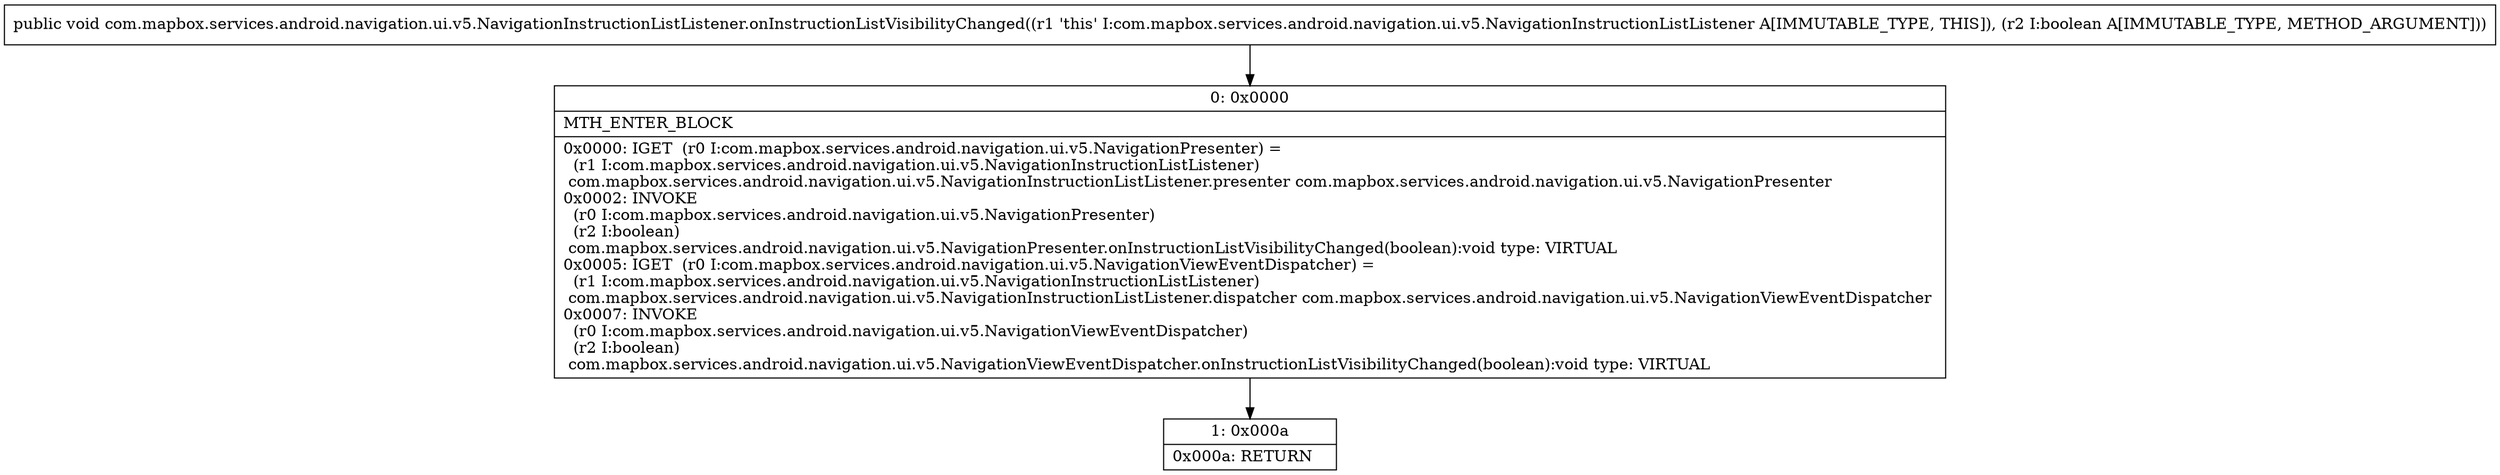 digraph "CFG forcom.mapbox.services.android.navigation.ui.v5.NavigationInstructionListListener.onInstructionListVisibilityChanged(Z)V" {
Node_0 [shape=record,label="{0\:\ 0x0000|MTH_ENTER_BLOCK\l|0x0000: IGET  (r0 I:com.mapbox.services.android.navigation.ui.v5.NavigationPresenter) = \l  (r1 I:com.mapbox.services.android.navigation.ui.v5.NavigationInstructionListListener)\l com.mapbox.services.android.navigation.ui.v5.NavigationInstructionListListener.presenter com.mapbox.services.android.navigation.ui.v5.NavigationPresenter \l0x0002: INVOKE  \l  (r0 I:com.mapbox.services.android.navigation.ui.v5.NavigationPresenter)\l  (r2 I:boolean)\l com.mapbox.services.android.navigation.ui.v5.NavigationPresenter.onInstructionListVisibilityChanged(boolean):void type: VIRTUAL \l0x0005: IGET  (r0 I:com.mapbox.services.android.navigation.ui.v5.NavigationViewEventDispatcher) = \l  (r1 I:com.mapbox.services.android.navigation.ui.v5.NavigationInstructionListListener)\l com.mapbox.services.android.navigation.ui.v5.NavigationInstructionListListener.dispatcher com.mapbox.services.android.navigation.ui.v5.NavigationViewEventDispatcher \l0x0007: INVOKE  \l  (r0 I:com.mapbox.services.android.navigation.ui.v5.NavigationViewEventDispatcher)\l  (r2 I:boolean)\l com.mapbox.services.android.navigation.ui.v5.NavigationViewEventDispatcher.onInstructionListVisibilityChanged(boolean):void type: VIRTUAL \l}"];
Node_1 [shape=record,label="{1\:\ 0x000a|0x000a: RETURN   \l}"];
MethodNode[shape=record,label="{public void com.mapbox.services.android.navigation.ui.v5.NavigationInstructionListListener.onInstructionListVisibilityChanged((r1 'this' I:com.mapbox.services.android.navigation.ui.v5.NavigationInstructionListListener A[IMMUTABLE_TYPE, THIS]), (r2 I:boolean A[IMMUTABLE_TYPE, METHOD_ARGUMENT])) }"];
MethodNode -> Node_0;
Node_0 -> Node_1;
}

